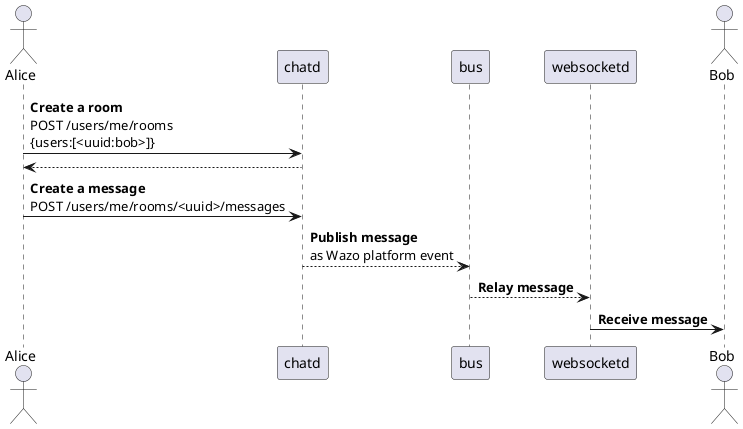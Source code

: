 @startuml
actor Alice
Alice -> chatd: <b>Create a room\nPOST /users/me/rooms\n{users:[<uuid:bob>]}
chatd --> Alice:
Alice -> chatd: <b>Create a message\nPOST /users/me/rooms/<uuid>/messages
chatd --> bus: <b>Publish message\nas Wazo platform event
bus --> websocketd: <b>Relay message

actor Bob
websocketd -> Bob: <b>Receive message

@enduml
